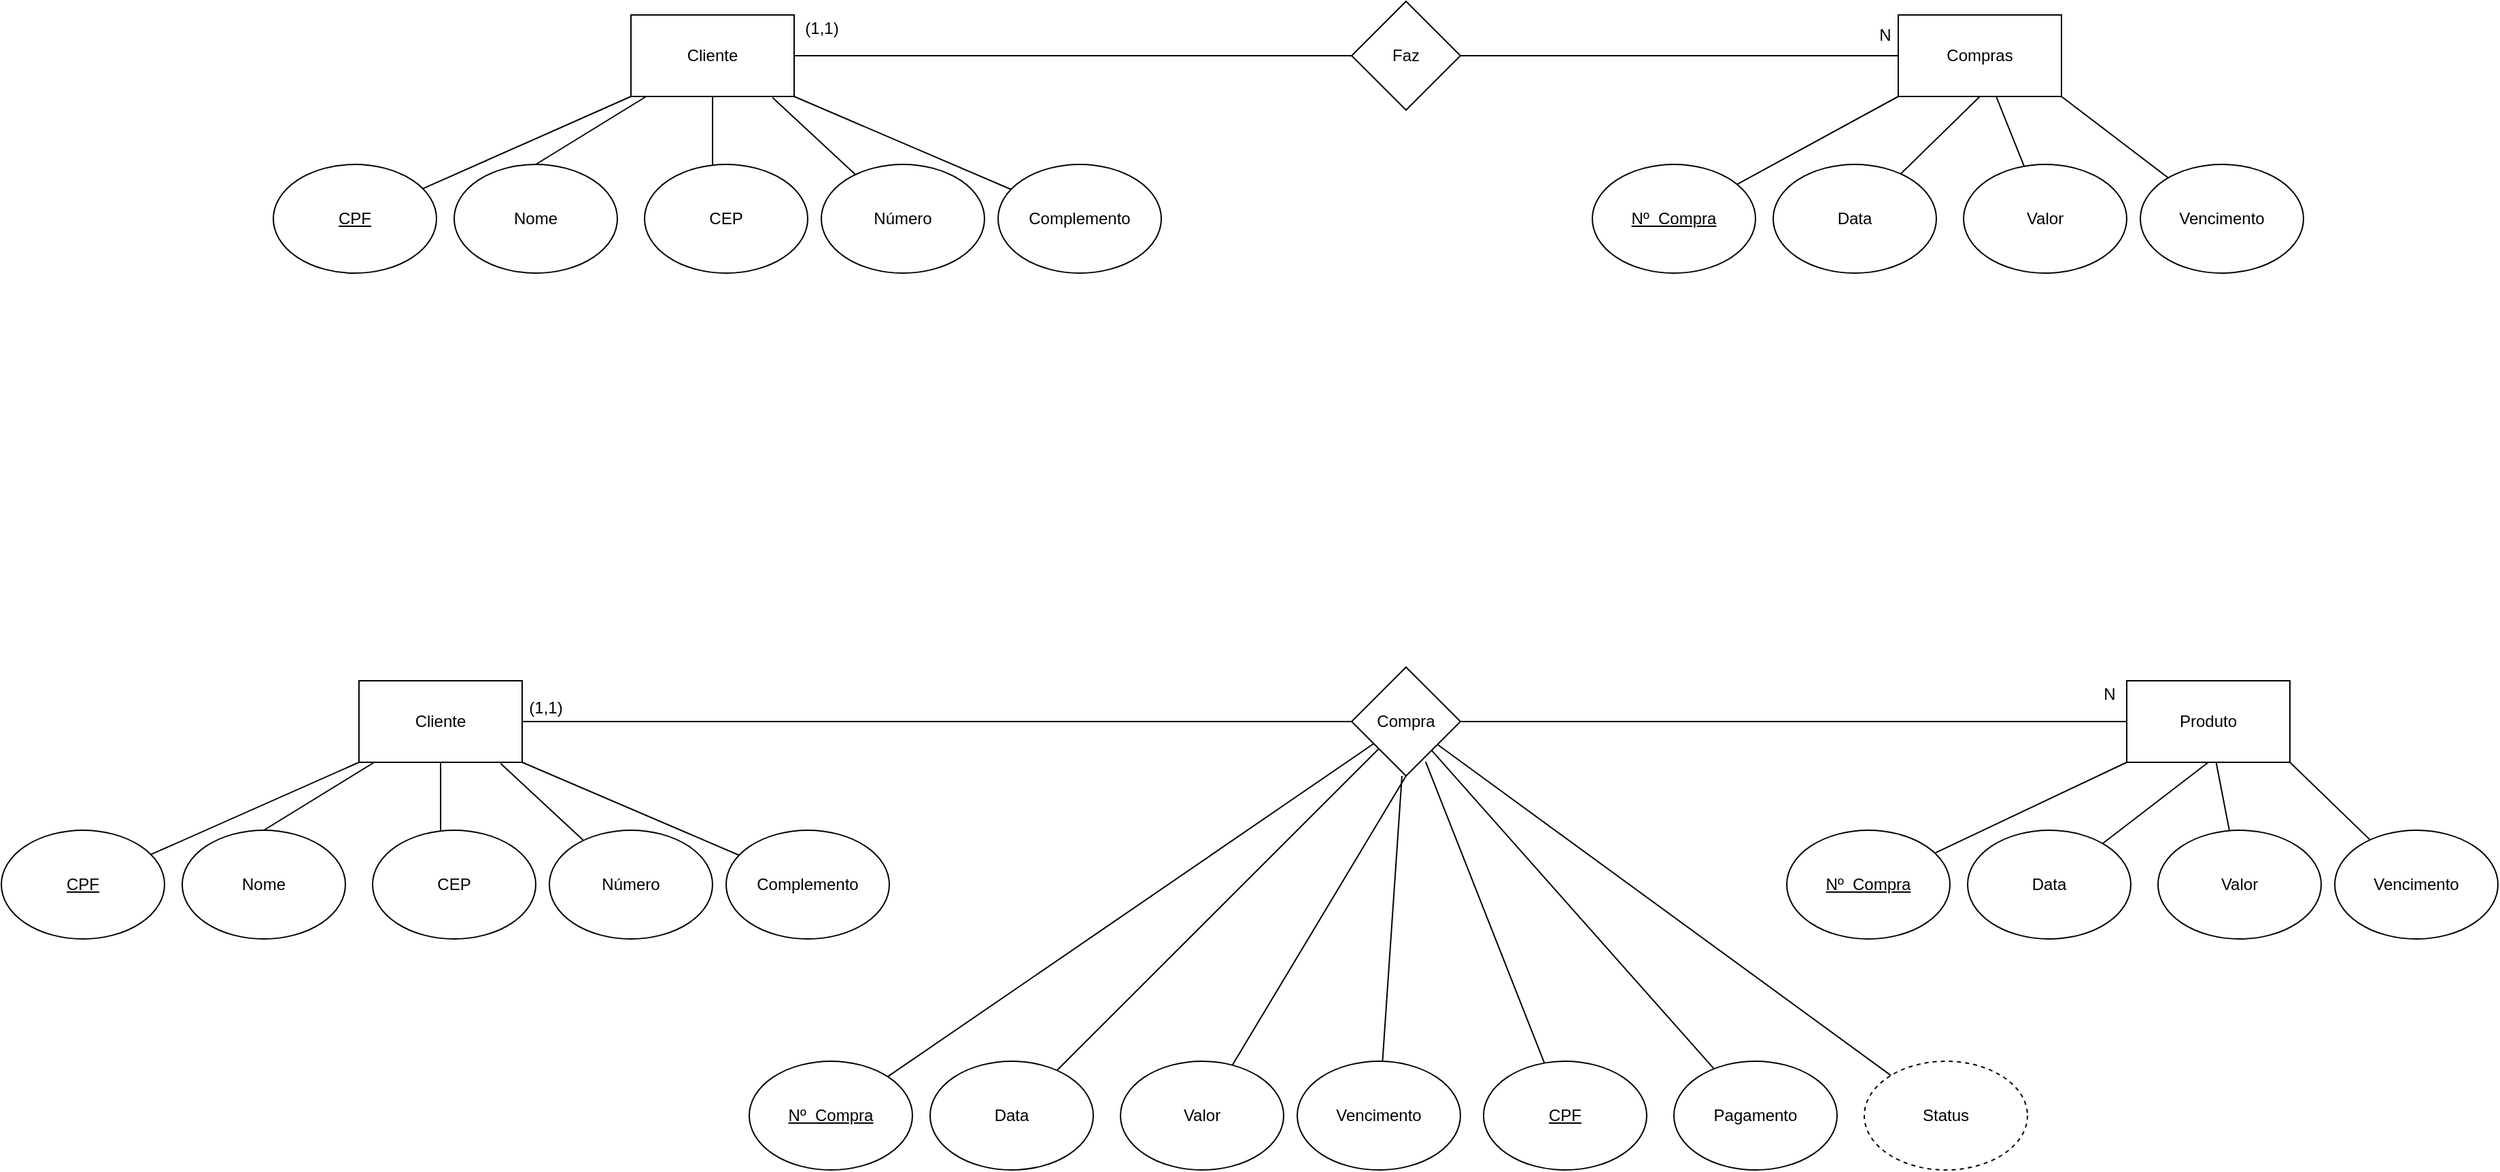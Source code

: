 <mxfile version="20.8.13" type="device"><diagram name="Página-1" id="n1r2g-oFnVC6ktc-7DXE"><mxGraphModel dx="2620" dy="948" grid="1" gridSize="10" guides="1" tooltips="1" connect="1" arrows="1" fold="1" page="1" pageScale="1" pageWidth="827" pageHeight="1169" math="0" shadow="0"><root><mxCell id="0"/><mxCell id="1" parent="0"/><mxCell id="1PoAM77yg6Kw39GE4va8-3" style="rounded=0;orthogonalLoop=1;jettySize=auto;html=1;entryX=0;entryY=0.5;entryDx=0;entryDy=0;endArrow=none;endFill=0;" edge="1" parent="1" source="Sa2p_SsjsXEdxZWRkSwZ-1" target="1PoAM77yg6Kw39GE4va8-2"><mxGeometry relative="1" as="geometry"/></mxCell><mxCell id="1PoAM77yg6Kw39GE4va8-10" style="edgeStyle=none;rounded=0;orthogonalLoop=1;jettySize=auto;html=1;entryX=0.417;entryY=0;entryDx=0;entryDy=0;entryPerimeter=0;endArrow=none;endFill=0;" edge="1" parent="1" source="Sa2p_SsjsXEdxZWRkSwZ-1" target="1PoAM77yg6Kw39GE4va8-5"><mxGeometry relative="1" as="geometry"/></mxCell><mxCell id="Sa2p_SsjsXEdxZWRkSwZ-1" value="Cliente" style="rounded=0;whiteSpace=wrap;html=1;" parent="1" vertex="1"><mxGeometry x="-17" y="120" width="120" height="60" as="geometry"/></mxCell><mxCell id="1PoAM77yg6Kw39GE4va8-1" value="Compras" style="rounded=0;whiteSpace=wrap;html=1;" vertex="1" parent="1"><mxGeometry x="915" y="120" width="120" height="60" as="geometry"/></mxCell><mxCell id="1PoAM77yg6Kw39GE4va8-4" style="edgeStyle=none;rounded=0;orthogonalLoop=1;jettySize=auto;html=1;entryX=0;entryY=0.5;entryDx=0;entryDy=0;endArrow=none;endFill=0;" edge="1" parent="1" source="1PoAM77yg6Kw39GE4va8-2" target="1PoAM77yg6Kw39GE4va8-1"><mxGeometry relative="1" as="geometry"/></mxCell><mxCell id="1PoAM77yg6Kw39GE4va8-2" value="Faz" style="rhombus;whiteSpace=wrap;html=1;" vertex="1" parent="1"><mxGeometry x="513" y="110" width="80" height="80" as="geometry"/></mxCell><mxCell id="1PoAM77yg6Kw39GE4va8-5" value="CEP" style="ellipse;whiteSpace=wrap;html=1;" vertex="1" parent="1"><mxGeometry x="-7" y="230" width="120" height="80" as="geometry"/></mxCell><mxCell id="1PoAM77yg6Kw39GE4va8-13" style="edgeStyle=none;rounded=0;orthogonalLoop=1;jettySize=auto;html=1;entryX=0.868;entryY=1.014;entryDx=0;entryDy=0;entryPerimeter=0;endArrow=none;endFill=0;" edge="1" parent="1" source="1PoAM77yg6Kw39GE4va8-6" target="Sa2p_SsjsXEdxZWRkSwZ-1"><mxGeometry relative="1" as="geometry"/></mxCell><mxCell id="1PoAM77yg6Kw39GE4va8-6" value="Número" style="ellipse;whiteSpace=wrap;html=1;" vertex="1" parent="1"><mxGeometry x="123" y="230" width="120" height="80" as="geometry"/></mxCell><mxCell id="1PoAM77yg6Kw39GE4va8-14" style="edgeStyle=none;rounded=0;orthogonalLoop=1;jettySize=auto;html=1;entryX=1;entryY=1;entryDx=0;entryDy=0;endArrow=none;endFill=0;" edge="1" parent="1" source="1PoAM77yg6Kw39GE4va8-7" target="Sa2p_SsjsXEdxZWRkSwZ-1"><mxGeometry relative="1" as="geometry"/></mxCell><mxCell id="1PoAM77yg6Kw39GE4va8-7" value="Complemento" style="ellipse;whiteSpace=wrap;html=1;" vertex="1" parent="1"><mxGeometry x="253" y="230" width="120" height="80" as="geometry"/></mxCell><mxCell id="1PoAM77yg6Kw39GE4va8-11" style="edgeStyle=none;rounded=0;orthogonalLoop=1;jettySize=auto;html=1;exitX=0.5;exitY=0;exitDx=0;exitDy=0;endArrow=none;endFill=0;" edge="1" parent="1" source="1PoAM77yg6Kw39GE4va8-8" target="Sa2p_SsjsXEdxZWRkSwZ-1"><mxGeometry relative="1" as="geometry"/></mxCell><mxCell id="1PoAM77yg6Kw39GE4va8-8" value="Nome" style="ellipse;whiteSpace=wrap;html=1;" vertex="1" parent="1"><mxGeometry x="-147" y="230" width="120" height="80" as="geometry"/></mxCell><mxCell id="1PoAM77yg6Kw39GE4va8-12" style="edgeStyle=none;rounded=0;orthogonalLoop=1;jettySize=auto;html=1;entryX=0;entryY=1;entryDx=0;entryDy=0;endArrow=none;endFill=0;" edge="1" parent="1" source="1PoAM77yg6Kw39GE4va8-9" target="Sa2p_SsjsXEdxZWRkSwZ-1"><mxGeometry relative="1" as="geometry"/></mxCell><mxCell id="1PoAM77yg6Kw39GE4va8-9" value="&lt;u&gt;CPF&lt;/u&gt;" style="ellipse;whiteSpace=wrap;html=1;" vertex="1" parent="1"><mxGeometry x="-280" y="230" width="120" height="80" as="geometry"/></mxCell><mxCell id="1PoAM77yg6Kw39GE4va8-24" value="" style="edgeStyle=none;rounded=0;orthogonalLoop=1;jettySize=auto;html=1;endArrow=none;endFill=0;" edge="1" parent="1" source="1PoAM77yg6Kw39GE4va8-15" target="1PoAM77yg6Kw39GE4va8-1"><mxGeometry relative="1" as="geometry"/></mxCell><mxCell id="1PoAM77yg6Kw39GE4va8-15" value="Valor" style="ellipse;whiteSpace=wrap;html=1;" vertex="1" parent="1"><mxGeometry x="963" y="230" width="120" height="80" as="geometry"/></mxCell><mxCell id="1PoAM77yg6Kw39GE4va8-23" style="edgeStyle=none;rounded=0;orthogonalLoop=1;jettySize=auto;html=1;entryX=1;entryY=1;entryDx=0;entryDy=0;endArrow=none;endFill=0;" edge="1" parent="1" source="1PoAM77yg6Kw39GE4va8-16" target="1PoAM77yg6Kw39GE4va8-1"><mxGeometry relative="1" as="geometry"/></mxCell><mxCell id="1PoAM77yg6Kw39GE4va8-16" value="Vencimento" style="ellipse;whiteSpace=wrap;html=1;" vertex="1" parent="1"><mxGeometry x="1093" y="230" width="120" height="80" as="geometry"/></mxCell><mxCell id="1PoAM77yg6Kw39GE4va8-21" style="edgeStyle=none;rounded=0;orthogonalLoop=1;jettySize=auto;html=1;entryX=0.5;entryY=1;entryDx=0;entryDy=0;endArrow=none;endFill=0;" edge="1" parent="1" source="1PoAM77yg6Kw39GE4va8-18" target="1PoAM77yg6Kw39GE4va8-1"><mxGeometry relative="1" as="geometry"/></mxCell><mxCell id="1PoAM77yg6Kw39GE4va8-18" value="Data" style="ellipse;whiteSpace=wrap;html=1;" vertex="1" parent="1"><mxGeometry x="823" y="230" width="120" height="80" as="geometry"/></mxCell><mxCell id="1PoAM77yg6Kw39GE4va8-20" style="edgeStyle=none;rounded=0;orthogonalLoop=1;jettySize=auto;html=1;entryX=0;entryY=1;entryDx=0;entryDy=0;endArrow=none;endFill=0;" edge="1" parent="1" source="1PoAM77yg6Kw39GE4va8-19" target="1PoAM77yg6Kw39GE4va8-1"><mxGeometry relative="1" as="geometry"/></mxCell><mxCell id="1PoAM77yg6Kw39GE4va8-19" value="&lt;u&gt;Nº&amp;nbsp; Compra&lt;/u&gt;" style="ellipse;whiteSpace=wrap;html=1;" vertex="1" parent="1"><mxGeometry x="690" y="230" width="120" height="80" as="geometry"/></mxCell><mxCell id="1PoAM77yg6Kw39GE4va8-25" style="rounded=0;orthogonalLoop=1;jettySize=auto;html=1;entryX=0;entryY=0.5;entryDx=0;entryDy=0;endArrow=none;endFill=0;" edge="1" parent="1" source="1PoAM77yg6Kw39GE4va8-27" target="1PoAM77yg6Kw39GE4va8-30"><mxGeometry relative="1" as="geometry"/></mxCell><mxCell id="1PoAM77yg6Kw39GE4va8-26" style="edgeStyle=none;rounded=0;orthogonalLoop=1;jettySize=auto;html=1;entryX=0.417;entryY=0;entryDx=0;entryDy=0;entryPerimeter=0;endArrow=none;endFill=0;" edge="1" parent="1" source="1PoAM77yg6Kw39GE4va8-27" target="1PoAM77yg6Kw39GE4va8-31"><mxGeometry relative="1" as="geometry"/></mxCell><mxCell id="1PoAM77yg6Kw39GE4va8-27" value="Cliente" style="rounded=0;whiteSpace=wrap;html=1;" vertex="1" parent="1"><mxGeometry x="-217" y="610" width="120" height="60" as="geometry"/></mxCell><mxCell id="1PoAM77yg6Kw39GE4va8-28" value="Produto" style="rounded=0;whiteSpace=wrap;html=1;" vertex="1" parent="1"><mxGeometry x="1083" y="610" width="120" height="60" as="geometry"/></mxCell><mxCell id="1PoAM77yg6Kw39GE4va8-29" style="edgeStyle=none;rounded=0;orthogonalLoop=1;jettySize=auto;html=1;entryX=0;entryY=0.5;entryDx=0;entryDy=0;endArrow=none;endFill=0;" edge="1" parent="1" source="1PoAM77yg6Kw39GE4va8-30" target="1PoAM77yg6Kw39GE4va8-28"><mxGeometry relative="1" as="geometry"/></mxCell><mxCell id="1PoAM77yg6Kw39GE4va8-30" value="Compra" style="rhombus;whiteSpace=wrap;html=1;" vertex="1" parent="1"><mxGeometry x="513" y="600" width="80" height="80" as="geometry"/></mxCell><mxCell id="1PoAM77yg6Kw39GE4va8-31" value="CEP" style="ellipse;whiteSpace=wrap;html=1;" vertex="1" parent="1"><mxGeometry x="-207" y="720" width="120" height="80" as="geometry"/></mxCell><mxCell id="1PoAM77yg6Kw39GE4va8-32" style="edgeStyle=none;rounded=0;orthogonalLoop=1;jettySize=auto;html=1;entryX=0.868;entryY=1.014;entryDx=0;entryDy=0;entryPerimeter=0;endArrow=none;endFill=0;" edge="1" parent="1" source="1PoAM77yg6Kw39GE4va8-33" target="1PoAM77yg6Kw39GE4va8-27"><mxGeometry relative="1" as="geometry"/></mxCell><mxCell id="1PoAM77yg6Kw39GE4va8-33" value="Número" style="ellipse;whiteSpace=wrap;html=1;" vertex="1" parent="1"><mxGeometry x="-77" y="720" width="120" height="80" as="geometry"/></mxCell><mxCell id="1PoAM77yg6Kw39GE4va8-34" style="edgeStyle=none;rounded=0;orthogonalLoop=1;jettySize=auto;html=1;entryX=1;entryY=1;entryDx=0;entryDy=0;endArrow=none;endFill=0;" edge="1" parent="1" source="1PoAM77yg6Kw39GE4va8-35" target="1PoAM77yg6Kw39GE4va8-27"><mxGeometry relative="1" as="geometry"/></mxCell><mxCell id="1PoAM77yg6Kw39GE4va8-35" value="Complemento" style="ellipse;whiteSpace=wrap;html=1;" vertex="1" parent="1"><mxGeometry x="53" y="720" width="120" height="80" as="geometry"/></mxCell><mxCell id="1PoAM77yg6Kw39GE4va8-36" style="edgeStyle=none;rounded=0;orthogonalLoop=1;jettySize=auto;html=1;exitX=0.5;exitY=0;exitDx=0;exitDy=0;endArrow=none;endFill=0;" edge="1" parent="1" source="1PoAM77yg6Kw39GE4va8-37" target="1PoAM77yg6Kw39GE4va8-27"><mxGeometry relative="1" as="geometry"/></mxCell><mxCell id="1PoAM77yg6Kw39GE4va8-37" value="Nome" style="ellipse;whiteSpace=wrap;html=1;" vertex="1" parent="1"><mxGeometry x="-347" y="720" width="120" height="80" as="geometry"/></mxCell><mxCell id="1PoAM77yg6Kw39GE4va8-38" style="edgeStyle=none;rounded=0;orthogonalLoop=1;jettySize=auto;html=1;entryX=0;entryY=1;entryDx=0;entryDy=0;endArrow=none;endFill=0;" edge="1" parent="1" source="1PoAM77yg6Kw39GE4va8-39" target="1PoAM77yg6Kw39GE4va8-27"><mxGeometry relative="1" as="geometry"/></mxCell><mxCell id="1PoAM77yg6Kw39GE4va8-39" value="&lt;u&gt;CPF&lt;/u&gt;" style="ellipse;whiteSpace=wrap;html=1;" vertex="1" parent="1"><mxGeometry x="-480" y="720" width="120" height="80" as="geometry"/></mxCell><mxCell id="1PoAM77yg6Kw39GE4va8-40" value="" style="edgeStyle=none;rounded=0;orthogonalLoop=1;jettySize=auto;html=1;endArrow=none;endFill=0;" edge="1" parent="1" source="1PoAM77yg6Kw39GE4va8-41" target="1PoAM77yg6Kw39GE4va8-28"><mxGeometry relative="1" as="geometry"/></mxCell><mxCell id="1PoAM77yg6Kw39GE4va8-41" value="Valor" style="ellipse;whiteSpace=wrap;html=1;" vertex="1" parent="1"><mxGeometry x="1106" y="720" width="120" height="80" as="geometry"/></mxCell><mxCell id="1PoAM77yg6Kw39GE4va8-42" style="edgeStyle=none;rounded=0;orthogonalLoop=1;jettySize=auto;html=1;entryX=1;entryY=1;entryDx=0;entryDy=0;endArrow=none;endFill=0;" edge="1" parent="1" source="1PoAM77yg6Kw39GE4va8-43" target="1PoAM77yg6Kw39GE4va8-28"><mxGeometry relative="1" as="geometry"/></mxCell><mxCell id="1PoAM77yg6Kw39GE4va8-43" value="Vencimento" style="ellipse;whiteSpace=wrap;html=1;" vertex="1" parent="1"><mxGeometry x="1236" y="720" width="120" height="80" as="geometry"/></mxCell><mxCell id="1PoAM77yg6Kw39GE4va8-44" style="edgeStyle=none;rounded=0;orthogonalLoop=1;jettySize=auto;html=1;entryX=0.5;entryY=1;entryDx=0;entryDy=0;endArrow=none;endFill=0;" edge="1" parent="1" source="1PoAM77yg6Kw39GE4va8-45" target="1PoAM77yg6Kw39GE4va8-28"><mxGeometry relative="1" as="geometry"/></mxCell><mxCell id="1PoAM77yg6Kw39GE4va8-45" value="Data" style="ellipse;whiteSpace=wrap;html=1;" vertex="1" parent="1"><mxGeometry x="966" y="720" width="120" height="80" as="geometry"/></mxCell><mxCell id="1PoAM77yg6Kw39GE4va8-46" style="edgeStyle=none;rounded=0;orthogonalLoop=1;jettySize=auto;html=1;entryX=0;entryY=1;entryDx=0;entryDy=0;endArrow=none;endFill=0;" edge="1" parent="1" source="1PoAM77yg6Kw39GE4va8-47" target="1PoAM77yg6Kw39GE4va8-28"><mxGeometry relative="1" as="geometry"/></mxCell><mxCell id="1PoAM77yg6Kw39GE4va8-47" value="&lt;u&gt;Nº&amp;nbsp; Compra&lt;/u&gt;" style="ellipse;whiteSpace=wrap;html=1;" vertex="1" parent="1"><mxGeometry x="833" y="720" width="120" height="80" as="geometry"/></mxCell><mxCell id="1PoAM77yg6Kw39GE4va8-59" style="edgeStyle=none;rounded=0;orthogonalLoop=1;jettySize=auto;html=1;entryX=0.5;entryY=1;entryDx=0;entryDy=0;endArrow=none;endFill=0;" edge="1" parent="1" source="1PoAM77yg6Kw39GE4va8-48" target="1PoAM77yg6Kw39GE4va8-30"><mxGeometry relative="1" as="geometry"/></mxCell><mxCell id="1PoAM77yg6Kw39GE4va8-48" value="Valor" style="ellipse;whiteSpace=wrap;html=1;" vertex="1" parent="1"><mxGeometry x="343" y="890" width="120" height="80" as="geometry"/></mxCell><mxCell id="1PoAM77yg6Kw39GE4va8-60" style="edgeStyle=none;rounded=0;orthogonalLoop=1;jettySize=auto;html=1;endArrow=none;endFill=0;" edge="1" parent="1" source="1PoAM77yg6Kw39GE4va8-49"><mxGeometry relative="1" as="geometry"><mxPoint x="550" y="680" as="targetPoint"/></mxGeometry></mxCell><mxCell id="1PoAM77yg6Kw39GE4va8-49" value="Vencimento" style="ellipse;whiteSpace=wrap;html=1;" vertex="1" parent="1"><mxGeometry x="473" y="890" width="120" height="80" as="geometry"/></mxCell><mxCell id="1PoAM77yg6Kw39GE4va8-58" style="edgeStyle=none;rounded=0;orthogonalLoop=1;jettySize=auto;html=1;endArrow=none;endFill=0;" edge="1" parent="1" source="1PoAM77yg6Kw39GE4va8-50" target="1PoAM77yg6Kw39GE4va8-30"><mxGeometry relative="1" as="geometry"/></mxCell><mxCell id="1PoAM77yg6Kw39GE4va8-50" value="Data" style="ellipse;whiteSpace=wrap;html=1;" vertex="1" parent="1"><mxGeometry x="203" y="890" width="120" height="80" as="geometry"/></mxCell><mxCell id="1PoAM77yg6Kw39GE4va8-55" style="edgeStyle=none;rounded=0;orthogonalLoop=1;jettySize=auto;html=1;endArrow=none;endFill=0;" edge="1" parent="1" source="1PoAM77yg6Kw39GE4va8-51" target="1PoAM77yg6Kw39GE4va8-30"><mxGeometry relative="1" as="geometry"/></mxCell><mxCell id="1PoAM77yg6Kw39GE4va8-51" value="&lt;u&gt;Nº&amp;nbsp; Compra&lt;/u&gt;" style="ellipse;whiteSpace=wrap;html=1;" vertex="1" parent="1"><mxGeometry x="70" y="890" width="120" height="80" as="geometry"/></mxCell><mxCell id="1PoAM77yg6Kw39GE4va8-61" style="edgeStyle=none;rounded=0;orthogonalLoop=1;jettySize=auto;html=1;entryX=0.68;entryY=0.869;entryDx=0;entryDy=0;entryPerimeter=0;endArrow=none;endFill=0;" edge="1" parent="1" source="1PoAM77yg6Kw39GE4va8-52" target="1PoAM77yg6Kw39GE4va8-30"><mxGeometry relative="1" as="geometry"/></mxCell><mxCell id="1PoAM77yg6Kw39GE4va8-52" value="&lt;u&gt;CPF&lt;/u&gt;" style="ellipse;whiteSpace=wrap;html=1;" vertex="1" parent="1"><mxGeometry x="610" y="890" width="120" height="80" as="geometry"/></mxCell><mxCell id="1PoAM77yg6Kw39GE4va8-62" style="edgeStyle=none;rounded=0;orthogonalLoop=1;jettySize=auto;html=1;endArrow=none;endFill=0;" edge="1" parent="1" source="1PoAM77yg6Kw39GE4va8-53" target="1PoAM77yg6Kw39GE4va8-30"><mxGeometry relative="1" as="geometry"/></mxCell><mxCell id="1PoAM77yg6Kw39GE4va8-53" value="Pagamento" style="ellipse;whiteSpace=wrap;html=1;" vertex="1" parent="1"><mxGeometry x="750" y="890" width="120" height="80" as="geometry"/></mxCell><mxCell id="1PoAM77yg6Kw39GE4va8-63" style="edgeStyle=none;rounded=0;orthogonalLoop=1;jettySize=auto;html=1;endArrow=none;endFill=0;" edge="1" parent="1" source="1PoAM77yg6Kw39GE4va8-54" target="1PoAM77yg6Kw39GE4va8-30"><mxGeometry relative="1" as="geometry"/></mxCell><mxCell id="1PoAM77yg6Kw39GE4va8-54" value="Status" style="ellipse;whiteSpace=wrap;html=1;dashed=1;" vertex="1" parent="1"><mxGeometry x="890" y="890" width="120" height="80" as="geometry"/></mxCell><mxCell id="1PoAM77yg6Kw39GE4va8-64" value="N" style="text;html=1;align=center;verticalAlign=middle;resizable=0;points=[];autosize=1;strokeColor=none;fillColor=none;" vertex="1" parent="1"><mxGeometry x="1055" y="605" width="30" height="30" as="geometry"/></mxCell><mxCell id="1PoAM77yg6Kw39GE4va8-65" value="(1,1)" style="text;html=1;align=center;verticalAlign=middle;resizable=0;points=[];autosize=1;strokeColor=none;fillColor=none;" vertex="1" parent="1"><mxGeometry x="-105" y="615" width="50" height="30" as="geometry"/></mxCell><mxCell id="1PoAM77yg6Kw39GE4va8-66" value="N" style="text;html=1;align=center;verticalAlign=middle;resizable=0;points=[];autosize=1;strokeColor=none;fillColor=none;" vertex="1" parent="1"><mxGeometry x="890" y="120" width="30" height="30" as="geometry"/></mxCell><mxCell id="1PoAM77yg6Kw39GE4va8-67" value="(1,1)" style="text;html=1;align=center;verticalAlign=middle;resizable=0;points=[];autosize=1;strokeColor=none;fillColor=none;" vertex="1" parent="1"><mxGeometry x="98" y="115" width="50" height="30" as="geometry"/></mxCell></root></mxGraphModel></diagram></mxfile>